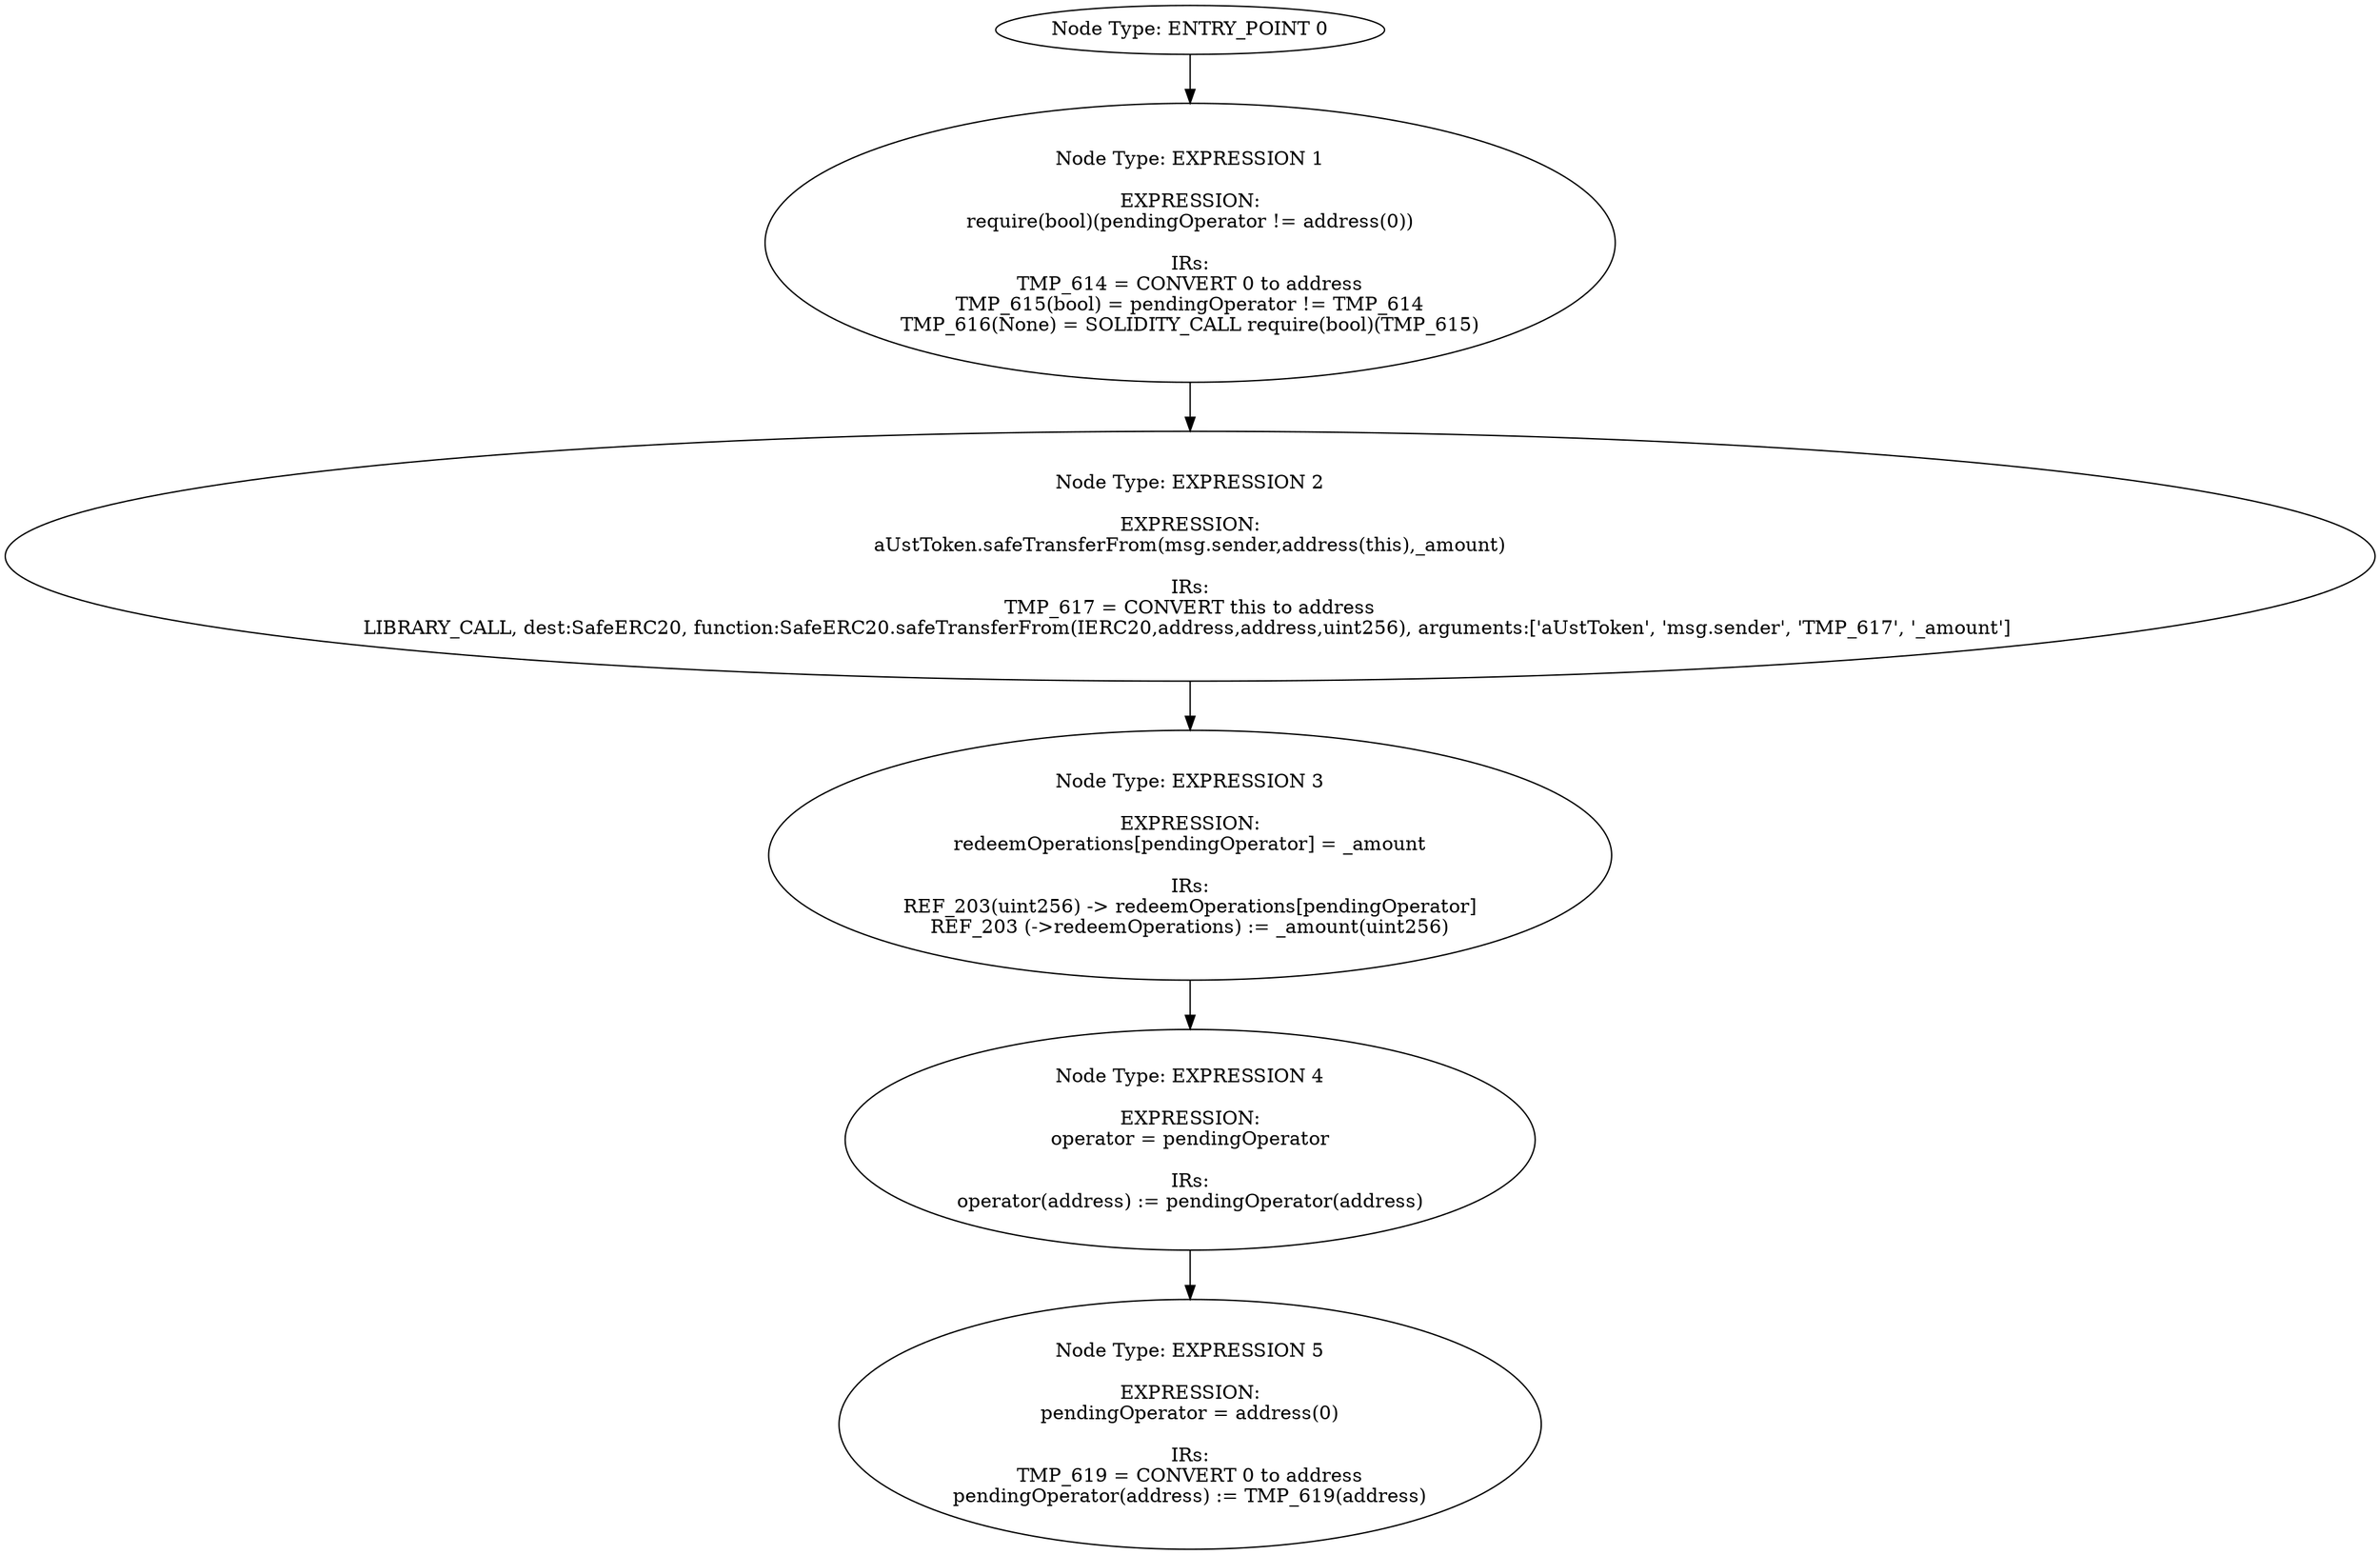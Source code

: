 digraph{
0[label="Node Type: ENTRY_POINT 0
"];
0->1;
1[label="Node Type: EXPRESSION 1

EXPRESSION:
require(bool)(pendingOperator != address(0))

IRs:
TMP_614 = CONVERT 0 to address
TMP_615(bool) = pendingOperator != TMP_614
TMP_616(None) = SOLIDITY_CALL require(bool)(TMP_615)"];
1->2;
2[label="Node Type: EXPRESSION 2

EXPRESSION:
aUstToken.safeTransferFrom(msg.sender,address(this),_amount)

IRs:
TMP_617 = CONVERT this to address
LIBRARY_CALL, dest:SafeERC20, function:SafeERC20.safeTransferFrom(IERC20,address,address,uint256), arguments:['aUstToken', 'msg.sender', 'TMP_617', '_amount'] "];
2->3;
3[label="Node Type: EXPRESSION 3

EXPRESSION:
redeemOperations[pendingOperator] = _amount

IRs:
REF_203(uint256) -> redeemOperations[pendingOperator]
REF_203 (->redeemOperations) := _amount(uint256)"];
3->4;
4[label="Node Type: EXPRESSION 4

EXPRESSION:
operator = pendingOperator

IRs:
operator(address) := pendingOperator(address)"];
4->5;
5[label="Node Type: EXPRESSION 5

EXPRESSION:
pendingOperator = address(0)

IRs:
TMP_619 = CONVERT 0 to address
pendingOperator(address) := TMP_619(address)"];
}
